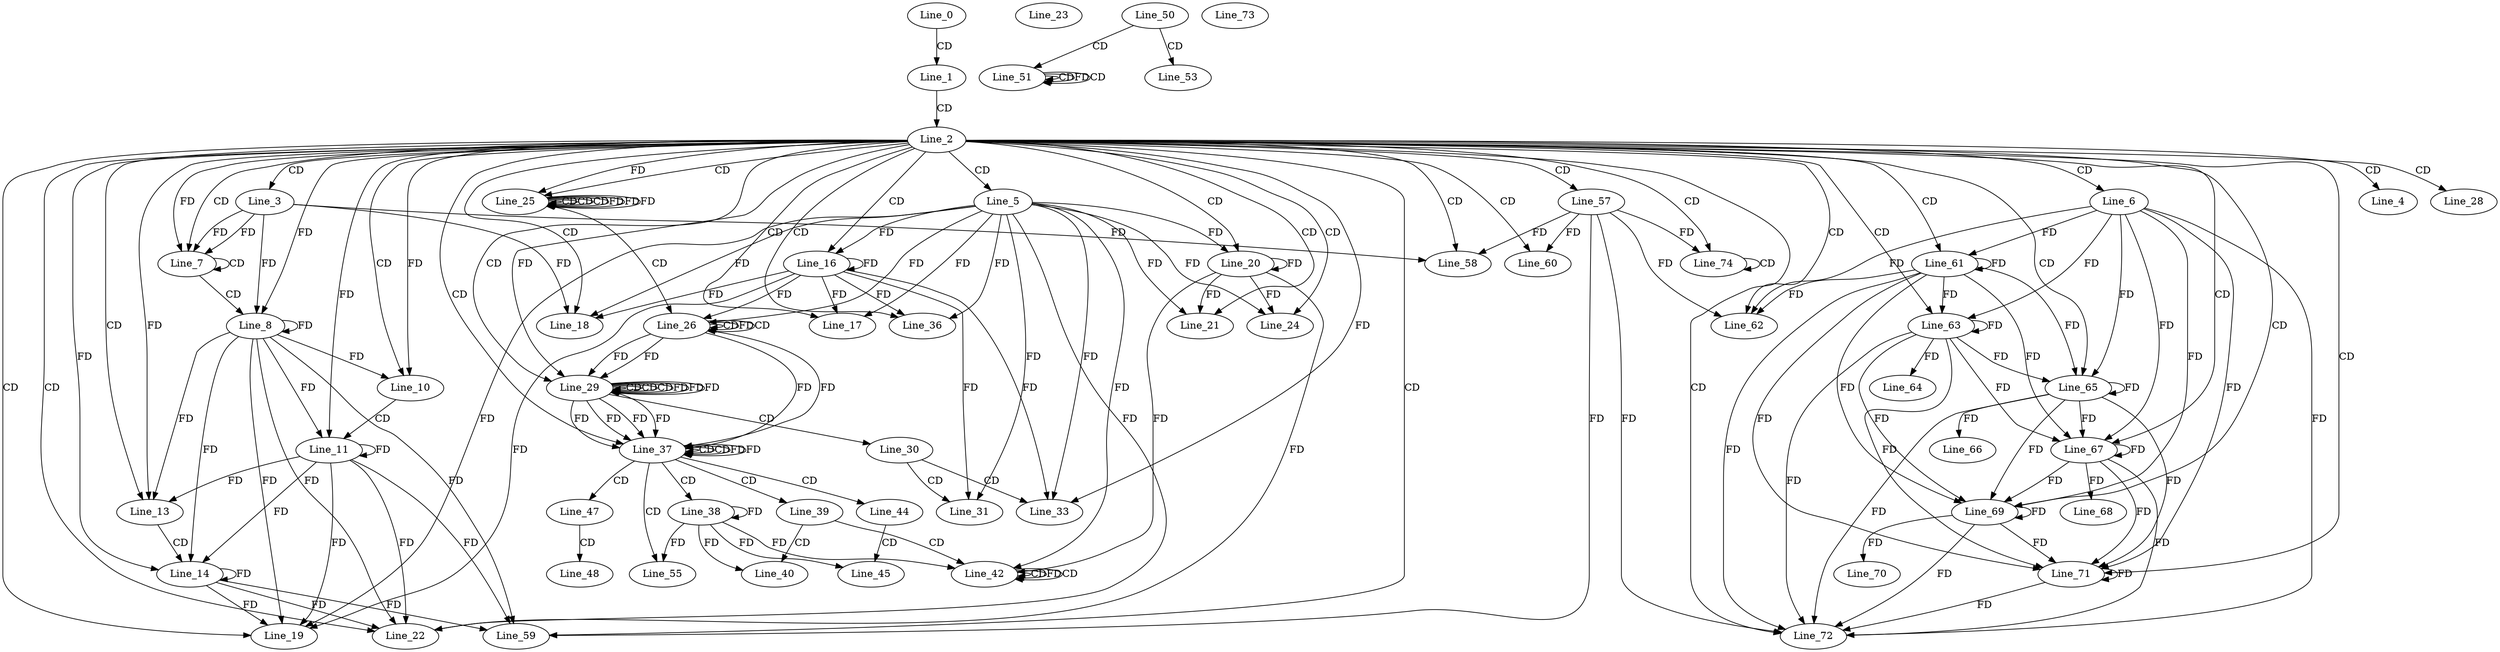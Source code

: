 digraph G {
  Line_0;
  Line_1;
  Line_2;
  Line_3;
  Line_4;
  Line_5;
  Line_6;
  Line_7;
  Line_7;
  Line_8;
  Line_8;
  Line_8;
  Line_10;
  Line_10;
  Line_11;
  Line_11;
  Line_11;
  Line_13;
  Line_13;
  Line_14;
  Line_14;
  Line_16;
  Line_16;
  Line_17;
  Line_17;
  Line_18;
  Line_18;
  Line_19;
  Line_19;
  Line_20;
  Line_20;
  Line_21;
  Line_21;
  Line_22;
  Line_22;
  Line_23;
  Line_23;
  Line_24;
  Line_25;
  Line_25;
  Line_25;
  Line_25;
  Line_26;
  Line_26;
  Line_26;
  Line_26;
  Line_28;
  Line_29;
  Line_29;
  Line_29;
  Line_29;
  Line_30;
  Line_31;
  Line_33;
  Line_33;
  Line_36;
  Line_37;
  Line_37;
  Line_37;
  Line_38;
  Line_38;
  Line_39;
  Line_40;
  Line_40;
  Line_42;
  Line_42;
  Line_42;
  Line_42;
  Line_44;
  Line_45;
  Line_45;
  Line_47;
  Line_48;
  Line_48;
  Line_50;
  Line_51;
  Line_51;
  Line_51;
  Line_51;
  Line_53;
  Line_53;
  Line_55;
  Line_57;
  Line_58;
  Line_59;
  Line_60;
  Line_61;
  Line_62;
  Line_62;
  Line_63;
  Line_64;
  Line_64;
  Line_65;
  Line_66;
  Line_66;
  Line_67;
  Line_68;
  Line_68;
  Line_69;
  Line_70;
  Line_70;
  Line_71;
  Line_71;
  Line_72;
  Line_72;
  Line_73;
  Line_74;
  Line_74;
  Line_0 -> Line_1 [ label="CD" ];
  Line_1 -> Line_2 [ label="CD" ];
  Line_2 -> Line_3 [ label="CD" ];
  Line_2 -> Line_4 [ label="CD" ];
  Line_2 -> Line_5 [ label="CD" ];
  Line_2 -> Line_6 [ label="CD" ];
  Line_2 -> Line_7 [ label="CD" ];
  Line_3 -> Line_7 [ label="FD" ];
  Line_7 -> Line_7 [ label="CD" ];
  Line_2 -> Line_7 [ label="FD" ];
  Line_3 -> Line_7 [ label="FD" ];
  Line_7 -> Line_8 [ label="CD" ];
  Line_2 -> Line_8 [ label="FD" ];
  Line_8 -> Line_8 [ label="FD" ];
  Line_3 -> Line_8 [ label="FD" ];
  Line_2 -> Line_10 [ label="CD" ];
  Line_2 -> Line_10 [ label="FD" ];
  Line_8 -> Line_10 [ label="FD" ];
  Line_10 -> Line_11 [ label="CD" ];
  Line_2 -> Line_11 [ label="FD" ];
  Line_8 -> Line_11 [ label="FD" ];
  Line_11 -> Line_11 [ label="FD" ];
  Line_2 -> Line_13 [ label="CD" ];
  Line_2 -> Line_13 [ label="FD" ];
  Line_8 -> Line_13 [ label="FD" ];
  Line_11 -> Line_13 [ label="FD" ];
  Line_13 -> Line_14 [ label="CD" ];
  Line_2 -> Line_14 [ label="FD" ];
  Line_8 -> Line_14 [ label="FD" ];
  Line_11 -> Line_14 [ label="FD" ];
  Line_14 -> Line_14 [ label="FD" ];
  Line_2 -> Line_16 [ label="CD" ];
  Line_5 -> Line_16 [ label="FD" ];
  Line_16 -> Line_16 [ label="FD" ];
  Line_2 -> Line_17 [ label="CD" ];
  Line_5 -> Line_17 [ label="FD" ];
  Line_16 -> Line_17 [ label="FD" ];
  Line_2 -> Line_18 [ label="CD" ];
  Line_5 -> Line_18 [ label="FD" ];
  Line_16 -> Line_18 [ label="FD" ];
  Line_3 -> Line_18 [ label="FD" ];
  Line_2 -> Line_19 [ label="CD" ];
  Line_5 -> Line_19 [ label="FD" ];
  Line_16 -> Line_19 [ label="FD" ];
  Line_8 -> Line_19 [ label="FD" ];
  Line_11 -> Line_19 [ label="FD" ];
  Line_14 -> Line_19 [ label="FD" ];
  Line_2 -> Line_20 [ label="CD" ];
  Line_5 -> Line_20 [ label="FD" ];
  Line_20 -> Line_20 [ label="FD" ];
  Line_2 -> Line_21 [ label="CD" ];
  Line_5 -> Line_21 [ label="FD" ];
  Line_20 -> Line_21 [ label="FD" ];
  Line_2 -> Line_22 [ label="CD" ];
  Line_5 -> Line_22 [ label="FD" ];
  Line_20 -> Line_22 [ label="FD" ];
  Line_8 -> Line_22 [ label="FD" ];
  Line_11 -> Line_22 [ label="FD" ];
  Line_14 -> Line_22 [ label="FD" ];
  Line_2 -> Line_24 [ label="CD" ];
  Line_5 -> Line_24 [ label="FD" ];
  Line_20 -> Line_24 [ label="FD" ];
  Line_2 -> Line_25 [ label="CD" ];
  Line_25 -> Line_25 [ label="CD" ];
  Line_25 -> Line_25 [ label="CD" ];
  Line_25 -> Line_25 [ label="CD" ];
  Line_2 -> Line_25 [ label="FD" ];
  Line_25 -> Line_25 [ label="FD" ];
  Line_25 -> Line_26 [ label="CD" ];
  Line_26 -> Line_26 [ label="CD" ];
  Line_26 -> Line_26 [ label="FD" ];
  Line_26 -> Line_26 [ label="CD" ];
  Line_5 -> Line_26 [ label="FD" ];
  Line_16 -> Line_26 [ label="FD" ];
  Line_2 -> Line_28 [ label="CD" ];
  Line_2 -> Line_29 [ label="CD" ];
  Line_29 -> Line_29 [ label="CD" ];
  Line_26 -> Line_29 [ label="FD" ];
  Line_29 -> Line_29 [ label="CD" ];
  Line_29 -> Line_29 [ label="CD" ];
  Line_2 -> Line_29 [ label="FD" ];
  Line_29 -> Line_29 [ label="FD" ];
  Line_26 -> Line_29 [ label="FD" ];
  Line_29 -> Line_30 [ label="CD" ];
  Line_30 -> Line_31 [ label="CD" ];
  Line_5 -> Line_31 [ label="FD" ];
  Line_16 -> Line_31 [ label="FD" ];
  Line_30 -> Line_33 [ label="CD" ];
  Line_5 -> Line_33 [ label="FD" ];
  Line_16 -> Line_33 [ label="FD" ];
  Line_2 -> Line_33 [ label="FD" ];
  Line_2 -> Line_36 [ label="CD" ];
  Line_5 -> Line_36 [ label="FD" ];
  Line_16 -> Line_36 [ label="FD" ];
  Line_2 -> Line_37 [ label="CD" ];
  Line_37 -> Line_37 [ label="CD" ];
  Line_29 -> Line_37 [ label="FD" ];
  Line_29 -> Line_37 [ label="FD" ];
  Line_26 -> Line_37 [ label="FD" ];
  Line_37 -> Line_37 [ label="CD" ];
  Line_37 -> Line_37 [ label="FD" ];
  Line_29 -> Line_37 [ label="FD" ];
  Line_29 -> Line_37 [ label="FD" ];
  Line_26 -> Line_37 [ label="FD" ];
  Line_37 -> Line_38 [ label="CD" ];
  Line_38 -> Line_38 [ label="FD" ];
  Line_37 -> Line_39 [ label="CD" ];
  Line_39 -> Line_40 [ label="CD" ];
  Line_38 -> Line_40 [ label="FD" ];
  Line_39 -> Line_42 [ label="CD" ];
  Line_42 -> Line_42 [ label="CD" ];
  Line_42 -> Line_42 [ label="FD" ];
  Line_42 -> Line_42 [ label="CD" ];
  Line_38 -> Line_42 [ label="FD" ];
  Line_5 -> Line_42 [ label="FD" ];
  Line_20 -> Line_42 [ label="FD" ];
  Line_37 -> Line_44 [ label="CD" ];
  Line_44 -> Line_45 [ label="CD" ];
  Line_38 -> Line_45 [ label="FD" ];
  Line_37 -> Line_47 [ label="CD" ];
  Line_47 -> Line_48 [ label="CD" ];
  Line_50 -> Line_51 [ label="CD" ];
  Line_51 -> Line_51 [ label="CD" ];
  Line_51 -> Line_51 [ label="FD" ];
  Line_51 -> Line_51 [ label="CD" ];
  Line_50 -> Line_53 [ label="CD" ];
  Line_37 -> Line_55 [ label="CD" ];
  Line_38 -> Line_55 [ label="FD" ];
  Line_2 -> Line_57 [ label="CD" ];
  Line_2 -> Line_58 [ label="CD" ];
  Line_57 -> Line_58 [ label="FD" ];
  Line_3 -> Line_58 [ label="FD" ];
  Line_2 -> Line_59 [ label="CD" ];
  Line_57 -> Line_59 [ label="FD" ];
  Line_8 -> Line_59 [ label="FD" ];
  Line_11 -> Line_59 [ label="FD" ];
  Line_14 -> Line_59 [ label="FD" ];
  Line_2 -> Line_60 [ label="CD" ];
  Line_57 -> Line_60 [ label="FD" ];
  Line_2 -> Line_61 [ label="CD" ];
  Line_6 -> Line_61 [ label="FD" ];
  Line_61 -> Line_61 [ label="FD" ];
  Line_2 -> Line_62 [ label="CD" ];
  Line_57 -> Line_62 [ label="FD" ];
  Line_6 -> Line_62 [ label="FD" ];
  Line_61 -> Line_62 [ label="FD" ];
  Line_2 -> Line_63 [ label="CD" ];
  Line_6 -> Line_63 [ label="FD" ];
  Line_61 -> Line_63 [ label="FD" ];
  Line_63 -> Line_63 [ label="FD" ];
  Line_63 -> Line_64 [ label="FD" ];
  Line_2 -> Line_65 [ label="CD" ];
  Line_6 -> Line_65 [ label="FD" ];
  Line_61 -> Line_65 [ label="FD" ];
  Line_63 -> Line_65 [ label="FD" ];
  Line_65 -> Line_65 [ label="FD" ];
  Line_65 -> Line_66 [ label="FD" ];
  Line_2 -> Line_67 [ label="CD" ];
  Line_6 -> Line_67 [ label="FD" ];
  Line_61 -> Line_67 [ label="FD" ];
  Line_63 -> Line_67 [ label="FD" ];
  Line_65 -> Line_67 [ label="FD" ];
  Line_67 -> Line_67 [ label="FD" ];
  Line_67 -> Line_68 [ label="FD" ];
  Line_2 -> Line_69 [ label="CD" ];
  Line_6 -> Line_69 [ label="FD" ];
  Line_61 -> Line_69 [ label="FD" ];
  Line_63 -> Line_69 [ label="FD" ];
  Line_65 -> Line_69 [ label="FD" ];
  Line_67 -> Line_69 [ label="FD" ];
  Line_69 -> Line_69 [ label="FD" ];
  Line_69 -> Line_70 [ label="FD" ];
  Line_2 -> Line_71 [ label="CD" ];
  Line_6 -> Line_71 [ label="FD" ];
  Line_61 -> Line_71 [ label="FD" ];
  Line_63 -> Line_71 [ label="FD" ];
  Line_65 -> Line_71 [ label="FD" ];
  Line_67 -> Line_71 [ label="FD" ];
  Line_69 -> Line_71 [ label="FD" ];
  Line_71 -> Line_71 [ label="FD" ];
  Line_2 -> Line_72 [ label="CD" ];
  Line_57 -> Line_72 [ label="FD" ];
  Line_6 -> Line_72 [ label="FD" ];
  Line_61 -> Line_72 [ label="FD" ];
  Line_63 -> Line_72 [ label="FD" ];
  Line_65 -> Line_72 [ label="FD" ];
  Line_67 -> Line_72 [ label="FD" ];
  Line_69 -> Line_72 [ label="FD" ];
  Line_71 -> Line_72 [ label="FD" ];
  Line_2 -> Line_74 [ label="CD" ];
  Line_74 -> Line_74 [ label="CD" ];
  Line_57 -> Line_74 [ label="FD" ];
  Line_25 -> Line_25 [ label="FD" ];
  Line_25 -> Line_25 [ label="FD" ];
  Line_29 -> Line_29 [ label="FD" ];
  Line_29 -> Line_29 [ label="FD" ];
  Line_37 -> Line_37 [ label="FD" ];
}
